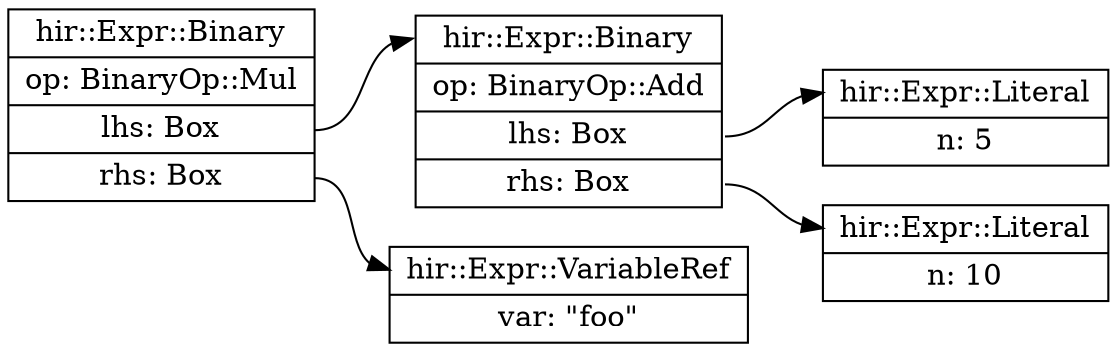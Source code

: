 digraph g {
    graph [
        rankdir = LR
    ];
    node [
    	shape = record
    ];

    root [
        label = "hir::Expr::Binary | op: BinaryOp::Mul | <lhs> lhs: Box | <rhs> rhs: Box"
    ];
    lhs1 [
        label = "<top> hir::Expr::Binary | op: BinaryOp::Add | <lhs> lhs: Box | <rhs> rhs: Box"
    ];
    lhs2 [
        label = "<top> hir::Expr::Literal | n: 5"
    ];
    rhs2 [
        label = "<top> hir::Expr::Literal | n: 10"
    ];
    rhs1 [
        label = "<top> hir::Expr::VariableRef | var: \"foo\""
    ];

    root:lhs -> lhs1:top;
    root:rhs -> rhs1:top;
    lhs1:lhs -> lhs2:top;
    lhs1:rhs -> rhs2:top;
}
